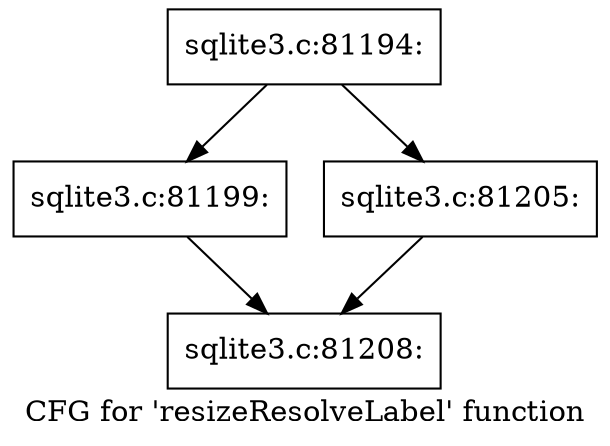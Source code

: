digraph "CFG for 'resizeResolveLabel' function" {
	label="CFG for 'resizeResolveLabel' function";

	Node0x55c0f5448010 [shape=record,label="{sqlite3.c:81194:}"];
	Node0x55c0f5448010 -> Node0x55c0f8cfa700;
	Node0x55c0f5448010 -> Node0x55c0f8cfa7a0;
	Node0x55c0f8cfa700 [shape=record,label="{sqlite3.c:81199:}"];
	Node0x55c0f8cfa700 -> Node0x55c0f8cfa750;
	Node0x55c0f8cfa7a0 [shape=record,label="{sqlite3.c:81205:}"];
	Node0x55c0f8cfa7a0 -> Node0x55c0f8cfa750;
	Node0x55c0f8cfa750 [shape=record,label="{sqlite3.c:81208:}"];
}
